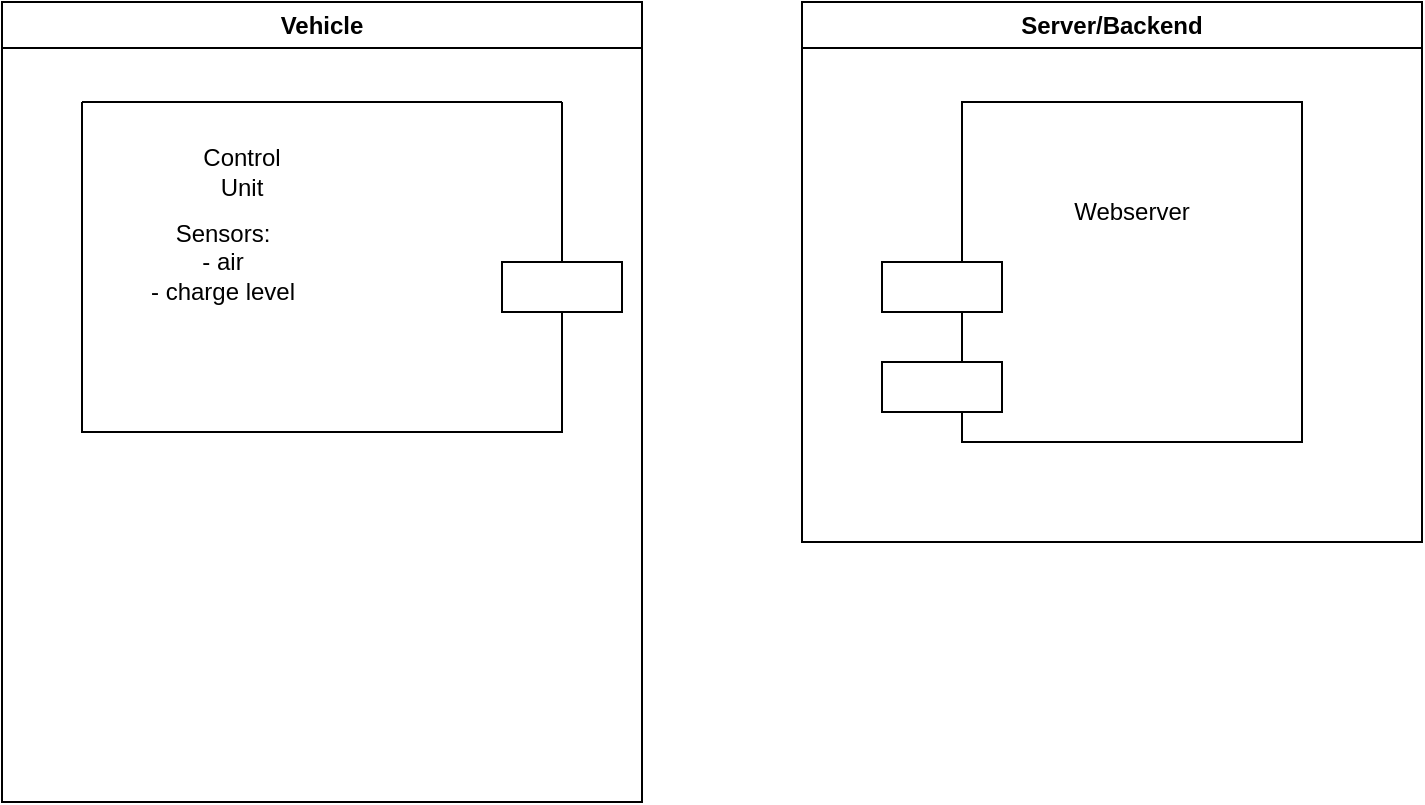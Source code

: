 <mxfile version="20.6.0" type="github">
  <diagram id="prtHgNgQTEPvFCAcTncT" name="Page-1">
    <mxGraphModel dx="865" dy="529" grid="1" gridSize="10" guides="1" tooltips="1" connect="1" arrows="1" fold="1" page="1" pageScale="1" pageWidth="827" pageHeight="1169" math="0" shadow="0">
      <root>
        <mxCell id="0" />
        <mxCell id="1" parent="0" />
        <mxCell id="t7mHXpypDHEVt24r--o4-1" value="" style="whiteSpace=wrap;html=1;aspect=fixed;" vertex="1" parent="1">
          <mxGeometry x="560" y="280" width="170" height="170" as="geometry" />
        </mxCell>
        <mxCell id="t7mHXpypDHEVt24r--o4-2" value="" style="rounded=0;whiteSpace=wrap;html=1;" vertex="1" parent="1">
          <mxGeometry x="520" y="360" width="60" height="25" as="geometry" />
        </mxCell>
        <mxCell id="t7mHXpypDHEVt24r--o4-3" value="" style="rounded=0;whiteSpace=wrap;html=1;" vertex="1" parent="1">
          <mxGeometry x="520" y="410" width="60" height="25" as="geometry" />
        </mxCell>
        <mxCell id="t7mHXpypDHEVt24r--o4-4" value="Server/Backend" style="swimlane;whiteSpace=wrap;html=1;" vertex="1" parent="1">
          <mxGeometry x="480" y="230" width="310" height="270" as="geometry" />
        </mxCell>
        <mxCell id="t7mHXpypDHEVt24r--o4-5" value="Webserver" style="text;html=1;strokeColor=none;fillColor=none;align=center;verticalAlign=middle;whiteSpace=wrap;rounded=0;" vertex="1" parent="t7mHXpypDHEVt24r--o4-4">
          <mxGeometry x="135" y="90" width="60" height="30" as="geometry" />
        </mxCell>
        <mxCell id="t7mHXpypDHEVt24r--o4-6" value="Vehicle" style="swimlane;whiteSpace=wrap;html=1;" vertex="1" parent="1">
          <mxGeometry x="80" y="230" width="320" height="400" as="geometry" />
        </mxCell>
        <mxCell id="t7mHXpypDHEVt24r--o4-7" value="" style="swimlane;startSize=0;" vertex="1" parent="t7mHXpypDHEVt24r--o4-6">
          <mxGeometry x="40" y="50" width="240" height="165" as="geometry" />
        </mxCell>
        <mxCell id="t7mHXpypDHEVt24r--o4-8" value="Control Unit" style="text;html=1;strokeColor=none;fillColor=none;align=center;verticalAlign=middle;whiteSpace=wrap;rounded=0;" vertex="1" parent="t7mHXpypDHEVt24r--o4-7">
          <mxGeometry x="50" y="20" width="60" height="30" as="geometry" />
        </mxCell>
        <mxCell id="t7mHXpypDHEVt24r--o4-11" value="" style="rounded=0;whiteSpace=wrap;html=1;" vertex="1" parent="t7mHXpypDHEVt24r--o4-6">
          <mxGeometry x="250" y="130" width="60" height="25" as="geometry" />
        </mxCell>
        <mxCell id="t7mHXpypDHEVt24r--o4-9" value="Sensors:&lt;br&gt;- air&lt;br&gt;- charge level" style="text;html=1;align=center;verticalAlign=middle;resizable=0;points=[];autosize=1;strokeColor=none;fillColor=none;" vertex="1" parent="1">
          <mxGeometry x="140" y="330" width="100" height="60" as="geometry" />
        </mxCell>
      </root>
    </mxGraphModel>
  </diagram>
</mxfile>
